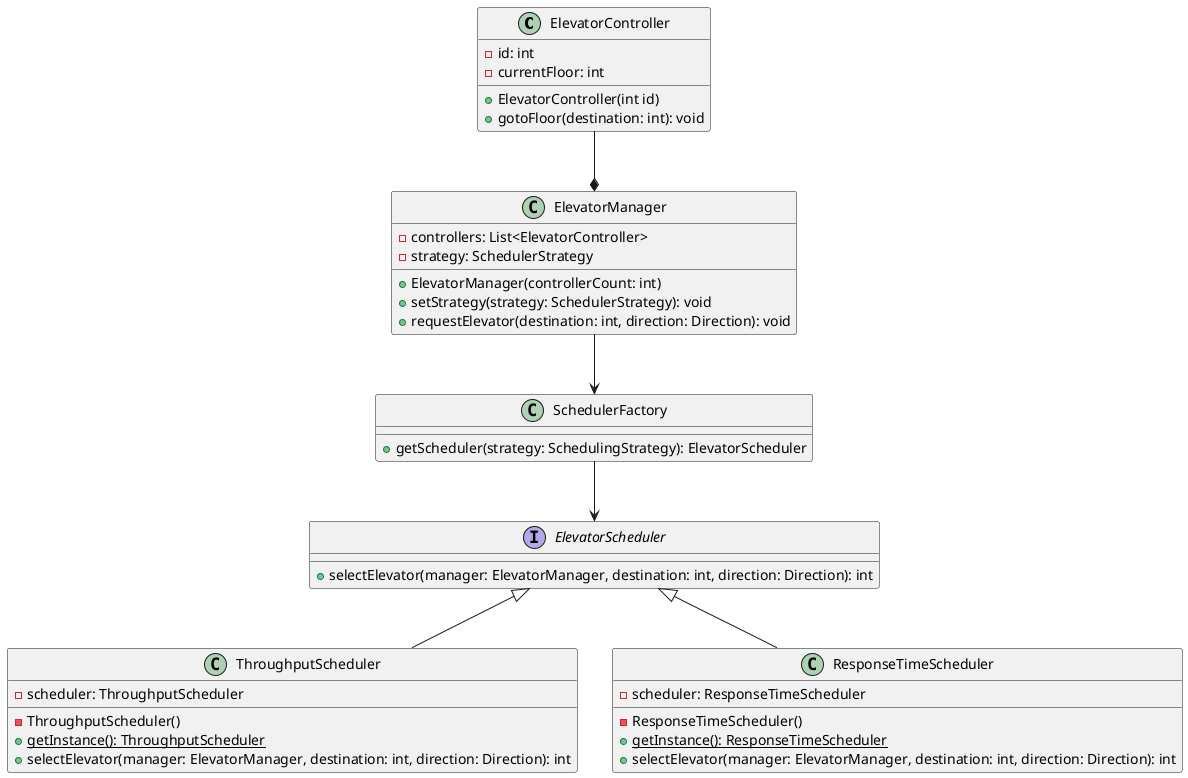 @startuml
class ElevatorController {
  -id: int
  -currentFloor: int

  +ElevatorController(int id)
  +gotoFloor(destination: int): void
}

class ElevatorManager {
  -controllers: List<ElevatorController>
  -strategy: SchedulerStrategy

  +ElevatorManager(controllerCount: int)
  +setStrategy(strategy: SchedulerStrategy): void
  +requestElevator(destination: int, direction: Direction): void
}

class SchedulerFactory {
  +getScheduler(strategy: SchedulingStrategy): ElevatorScheduler
}

interface ElevatorScheduler {
  +selectElevator(manager: ElevatorManager, destination: int, direction: Direction): int
}

class ThroughputScheduler {
  -scheduler: ThroughputScheduler

  -ThroughputScheduler()
  +{static} getInstance(): ThroughputScheduler
  +selectElevator(manager: ElevatorManager, destination: int, direction: Direction): int
}

class ResponseTimeScheduler {
  -scheduler: ResponseTimeScheduler

  -ResponseTimeScheduler()
  +{static} getInstance(): ResponseTimeScheduler
  +selectElevator(manager: ElevatorManager, destination: int, direction: Direction): int
}

ElevatorController --* ElevatorManager
ElevatorManager --> SchedulerFactory
SchedulerFactory --> ElevatorScheduler
ElevatorScheduler <|-- ThroughputScheduler
ElevatorScheduler <|-- ResponseTimeScheduler
@enduml